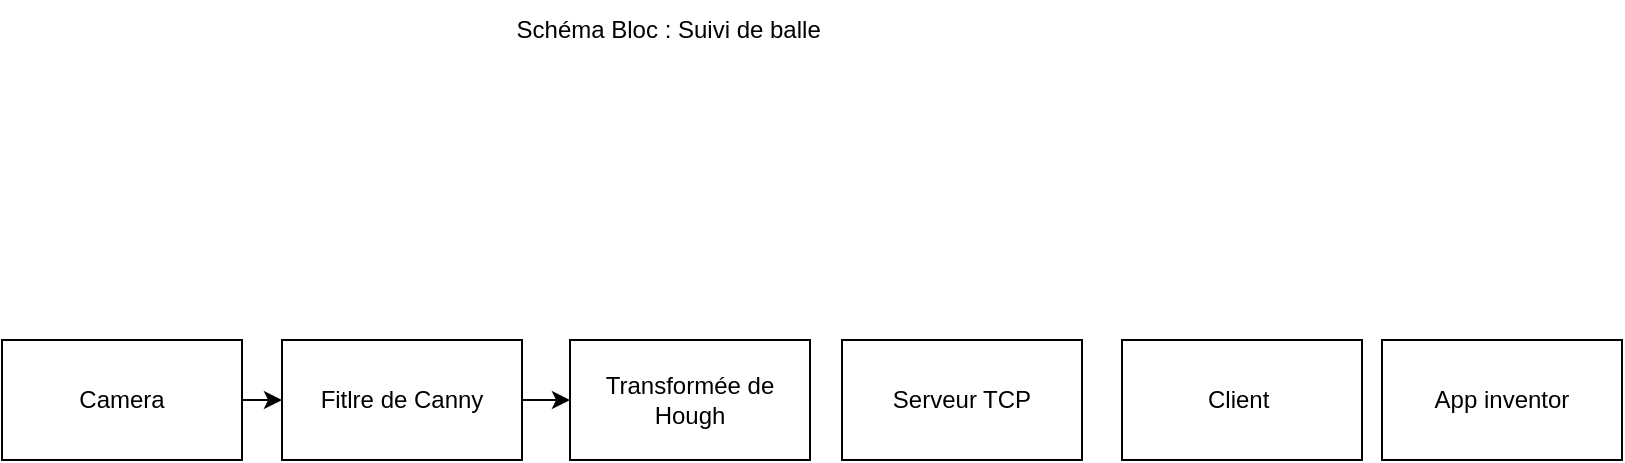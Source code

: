 <mxfile version="17.5.0" type="device"><diagram id="XOEeP5vsnz6fn0-pQvr3" name="Page-1"><mxGraphModel dx="1038" dy="521" grid="1" gridSize="10" guides="1" tooltips="1" connect="1" arrows="1" fold="1" page="1" pageScale="1" pageWidth="827" pageHeight="1169" math="0" shadow="0"><root><mxCell id="0"/><mxCell id="1" parent="0"/><mxCell id="E6U81pIClOP7RWM_5rVV-1" value="Camera" style="rounded=0;whiteSpace=wrap;html=1;" vertex="1" parent="1"><mxGeometry x="10" y="190" width="120" height="60" as="geometry"/></mxCell><mxCell id="E6U81pIClOP7RWM_5rVV-2" value="Schéma Bloc : Suivi de balle&amp;nbsp;" style="text;html=1;strokeColor=none;fillColor=none;align=center;verticalAlign=middle;whiteSpace=wrap;rounded=0;" vertex="1" parent="1"><mxGeometry x="200" y="20" width="290" height="30" as="geometry"/></mxCell><mxCell id="E6U81pIClOP7RWM_5rVV-10" value="" style="edgeStyle=orthogonalEdgeStyle;rounded=0;orthogonalLoop=1;jettySize=auto;html=1;" edge="1" parent="1" source="E6U81pIClOP7RWM_5rVV-3" target="E6U81pIClOP7RWM_5rVV-4"><mxGeometry relative="1" as="geometry"/></mxCell><mxCell id="E6U81pIClOP7RWM_5rVV-3" value="Fitlre de Canny" style="rounded=0;whiteSpace=wrap;html=1;" vertex="1" parent="1"><mxGeometry x="150" y="190" width="120" height="60" as="geometry"/></mxCell><mxCell id="E6U81pIClOP7RWM_5rVV-4" value="Transformée de Hough" style="rounded=0;whiteSpace=wrap;html=1;" vertex="1" parent="1"><mxGeometry x="294" y="190" width="120" height="60" as="geometry"/></mxCell><mxCell id="E6U81pIClOP7RWM_5rVV-5" value="Serveur TCP" style="rounded=0;whiteSpace=wrap;html=1;" vertex="1" parent="1"><mxGeometry x="430" y="190" width="120" height="60" as="geometry"/></mxCell><mxCell id="E6U81pIClOP7RWM_5rVV-6" value="Client&amp;nbsp;" style="rounded=0;whiteSpace=wrap;html=1;" vertex="1" parent="1"><mxGeometry x="570" y="190" width="120" height="60" as="geometry"/></mxCell><mxCell id="E6U81pIClOP7RWM_5rVV-7" value="App inventor" style="rounded=0;whiteSpace=wrap;html=1;" vertex="1" parent="1"><mxGeometry x="700" y="190" width="120" height="60" as="geometry"/></mxCell><mxCell id="E6U81pIClOP7RWM_5rVV-8" value="" style="endArrow=classic;html=1;rounded=0;entryX=0;entryY=0.5;entryDx=0;entryDy=0;" edge="1" parent="1" target="E6U81pIClOP7RWM_5rVV-3"><mxGeometry width="50" height="50" relative="1" as="geometry"><mxPoint x="130" y="220" as="sourcePoint"/><mxPoint x="180" y="170" as="targetPoint"/></mxGeometry></mxCell></root></mxGraphModel></diagram></mxfile>